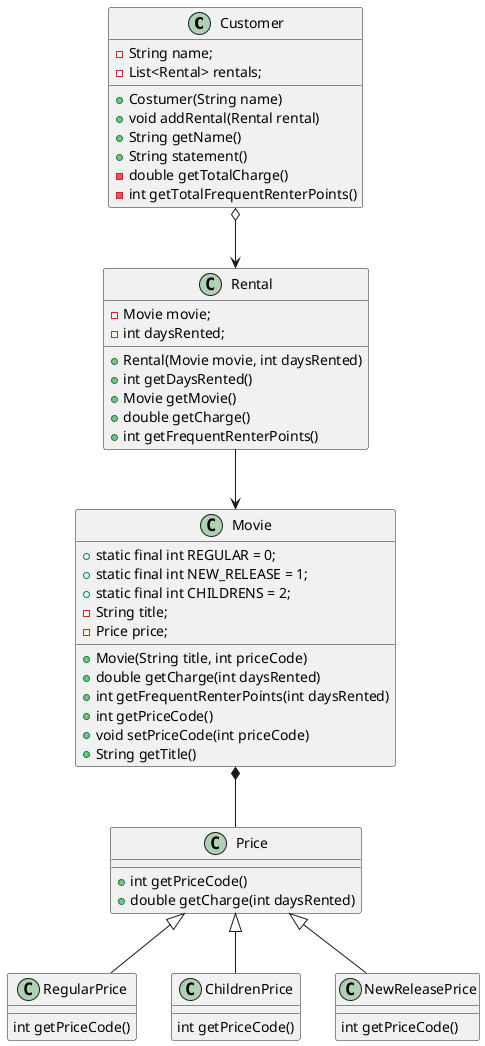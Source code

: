 @startuml movies

class Customer {
- String name;
- List<Rental> rentals;
+ Costumer(String name) 
+ void addRental(Rental rental)
+ String getName()
+ String statement()
- double getTotalCharge()
- int getTotalFrequentRenterPoints()
}

class Rental {
- Movie movie;
- int daysRented;
+ Rental(Movie movie, int daysRented)
+ int getDaysRented()
+ Movie getMovie()
+ double getCharge()
+ int getFrequentRenterPoints()
}

class Movie {
+ static final int REGULAR = 0;
+ static final int NEW_RELEASE = 1;
+ static final int CHILDRENS = 2;
- String title;
- Price price;
+ Movie(String title, int priceCode)
+ double getCharge(int daysRented)
+ int getFrequentRenterPoints(int daysRented)
+ int getPriceCode()
+ void setPriceCode(int priceCode)
+ String getTitle()
}

class Price {
+ int getPriceCode()
+ double getCharge(int daysRented)
}
class RegularPrice {
int getPriceCode()
}
class ChildrenPrice {
int getPriceCode()
}
class NewReleasePrice {
int getPriceCode()
}

Customer o-down-> Rental
Rental -down-> Movie
Movie *-down- Price
Price <|-down- RegularPrice
Price <|-down- ChildrenPrice
Price <|-down- NewReleasePrice

@enduml


